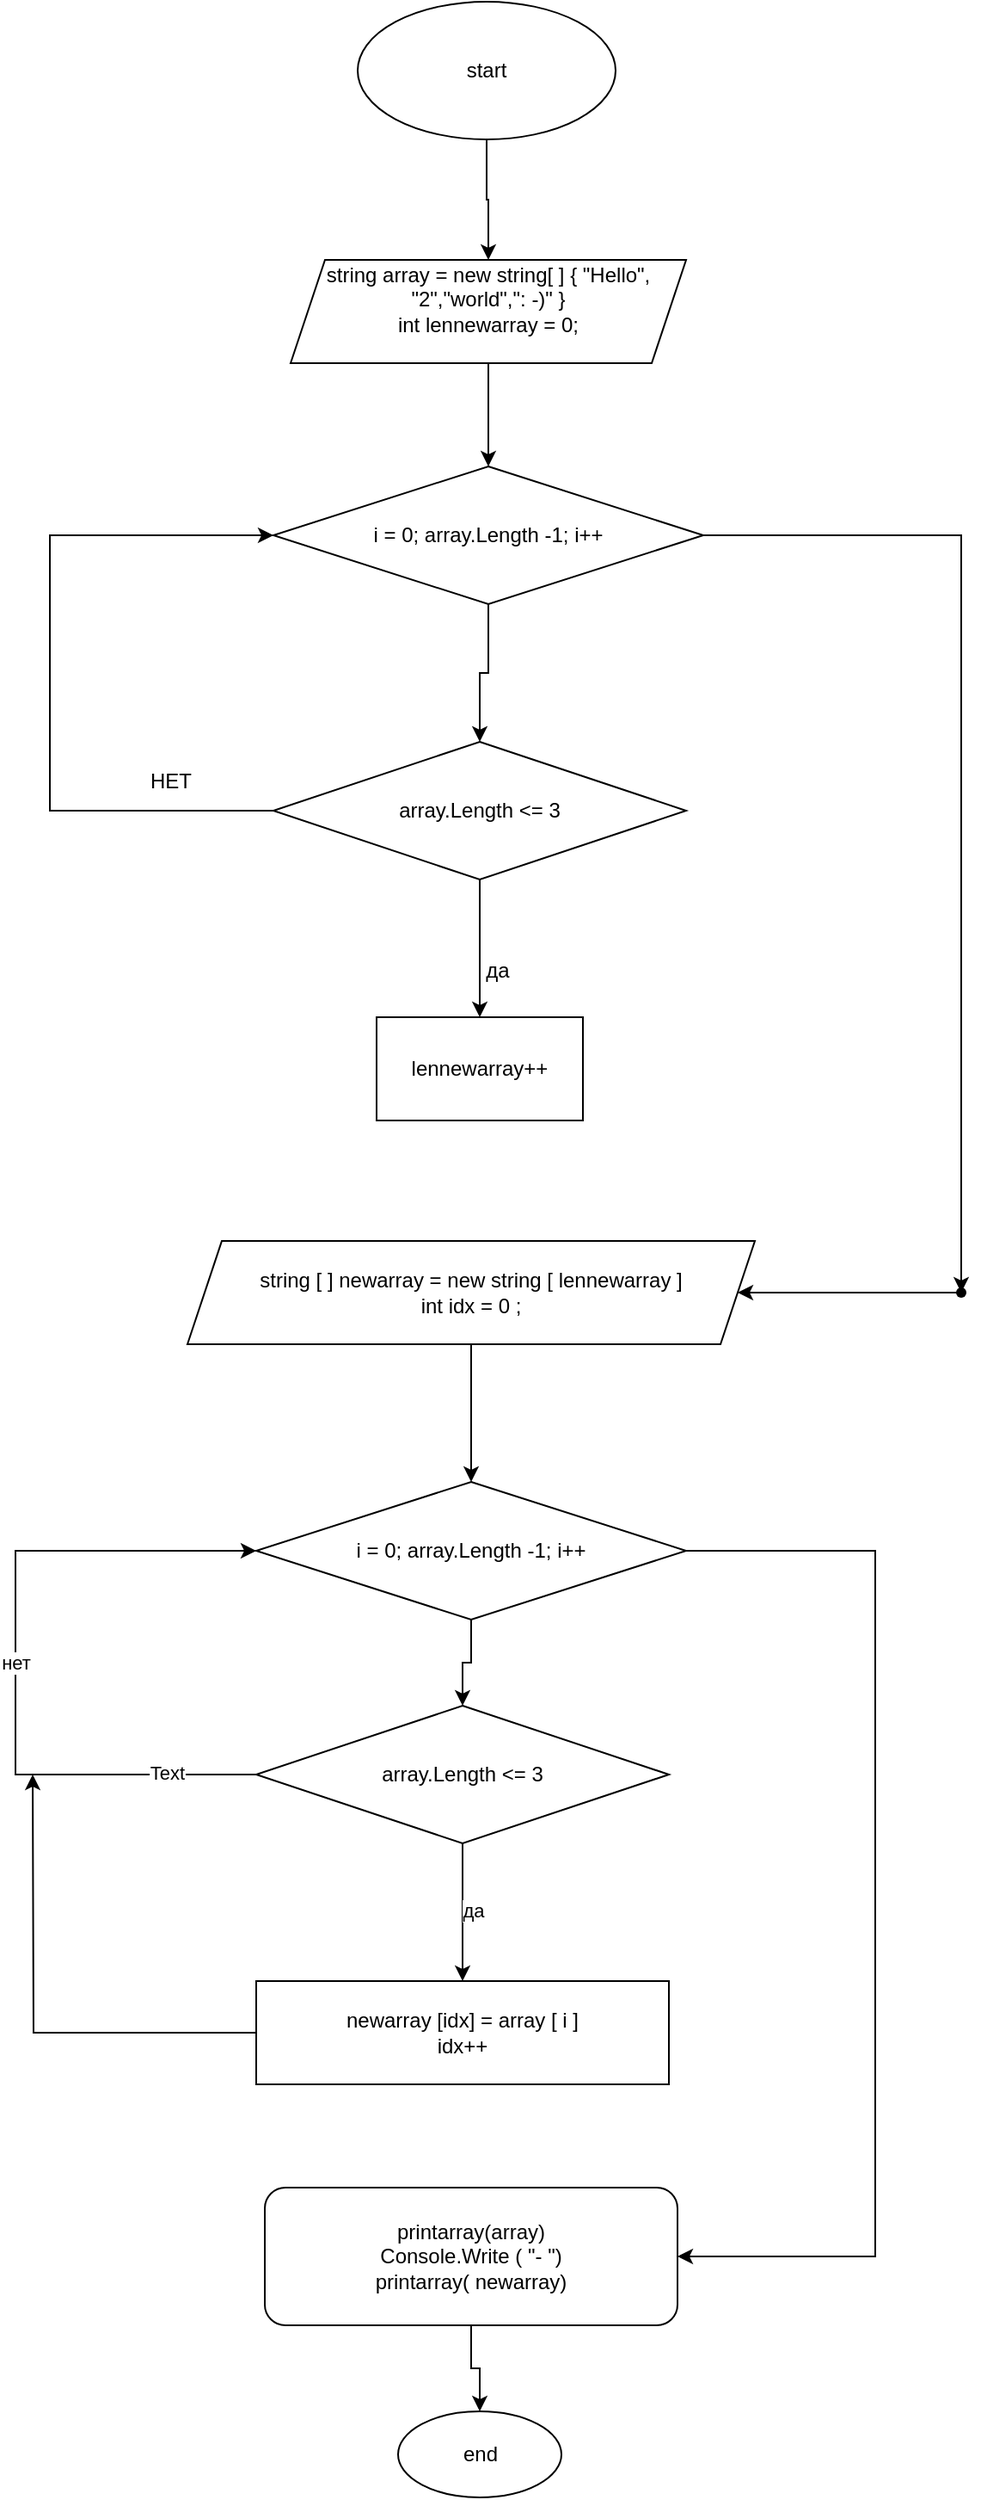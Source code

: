 <mxfile version="24.2.8" type="device">
  <diagram name="Страница — 1" id="KHtdy5aG5aZnECd_5ukc">
    <mxGraphModel dx="743" dy="492" grid="1" gridSize="10" guides="1" tooltips="1" connect="1" arrows="1" fold="1" page="1" pageScale="1" pageWidth="827" pageHeight="1169" math="0" shadow="0">
      <root>
        <mxCell id="0" />
        <mxCell id="1" parent="0" />
        <mxCell id="_wCKwTUo8taN-cNqjaSG-5" value="" style="edgeStyle=orthogonalEdgeStyle;rounded=0;orthogonalLoop=1;jettySize=auto;html=1;" edge="1" parent="1" source="cR8KWGqjFULd-DcAzDeY-1" target="_wCKwTUo8taN-cNqjaSG-4">
          <mxGeometry relative="1" as="geometry" />
        </mxCell>
        <mxCell id="cR8KWGqjFULd-DcAzDeY-1" value="start" style="ellipse;whiteSpace=wrap;html=1;" parent="1" vertex="1">
          <mxGeometry x="339" y="50" width="150" height="80" as="geometry" />
        </mxCell>
        <mxCell id="_wCKwTUo8taN-cNqjaSG-9" value="" style="edgeStyle=orthogonalEdgeStyle;rounded=0;orthogonalLoop=1;jettySize=auto;html=1;" edge="1" parent="1" source="_wCKwTUo8taN-cNqjaSG-4" target="_wCKwTUo8taN-cNqjaSG-8">
          <mxGeometry relative="1" as="geometry" />
        </mxCell>
        <mxCell id="_wCKwTUo8taN-cNqjaSG-4" value="string array = new string[ ] { &quot;Hello&quot;,&lt;div&gt;&quot;2&quot;,&quot;world&quot;,&quot;: -)&quot; }&lt;/div&gt;&lt;div&gt;int lennewarray = 0;&lt;br&gt;&lt;div&gt;&lt;br&gt;&lt;/div&gt;&lt;/div&gt;" style="shape=parallelogram;perimeter=parallelogramPerimeter;whiteSpace=wrap;html=1;fixedSize=1;" vertex="1" parent="1">
          <mxGeometry x="300" y="200" width="230" height="60" as="geometry" />
        </mxCell>
        <mxCell id="_wCKwTUo8taN-cNqjaSG-11" value="" style="edgeStyle=orthogonalEdgeStyle;rounded=0;orthogonalLoop=1;jettySize=auto;html=1;" edge="1" parent="1" source="_wCKwTUo8taN-cNqjaSG-8" target="_wCKwTUo8taN-cNqjaSG-10">
          <mxGeometry relative="1" as="geometry" />
        </mxCell>
        <mxCell id="_wCKwTUo8taN-cNqjaSG-23" value="" style="edgeStyle=orthogonalEdgeStyle;rounded=0;orthogonalLoop=1;jettySize=auto;html=1;" edge="1" parent="1" source="_wCKwTUo8taN-cNqjaSG-8" target="_wCKwTUo8taN-cNqjaSG-22">
          <mxGeometry relative="1" as="geometry" />
        </mxCell>
        <mxCell id="_wCKwTUo8taN-cNqjaSG-8" value="i = 0; array.Length -1; i++" style="rhombus;whiteSpace=wrap;html=1;" vertex="1" parent="1">
          <mxGeometry x="290" y="320" width="250" height="80" as="geometry" />
        </mxCell>
        <mxCell id="_wCKwTUo8taN-cNqjaSG-15" style="edgeStyle=orthogonalEdgeStyle;rounded=0;orthogonalLoop=1;jettySize=auto;html=1;entryX=0;entryY=0.5;entryDx=0;entryDy=0;" edge="1" parent="1" source="_wCKwTUo8taN-cNqjaSG-10" target="_wCKwTUo8taN-cNqjaSG-8">
          <mxGeometry relative="1" as="geometry">
            <mxPoint x="140" y="360" as="targetPoint" />
            <Array as="points">
              <mxPoint x="160" y="520" />
              <mxPoint x="160" y="360" />
            </Array>
          </mxGeometry>
        </mxCell>
        <mxCell id="_wCKwTUo8taN-cNqjaSG-19" value="" style="edgeStyle=orthogonalEdgeStyle;rounded=0;orthogonalLoop=1;jettySize=auto;html=1;" edge="1" parent="1" source="_wCKwTUo8taN-cNqjaSG-10" target="_wCKwTUo8taN-cNqjaSG-18">
          <mxGeometry relative="1" as="geometry" />
        </mxCell>
        <mxCell id="_wCKwTUo8taN-cNqjaSG-10" value="array.Length &amp;lt;= 3" style="rhombus;whiteSpace=wrap;html=1;" vertex="1" parent="1">
          <mxGeometry x="290" y="480" width="240" height="80" as="geometry" />
        </mxCell>
        <mxCell id="_wCKwTUo8taN-cNqjaSG-17" value="НЕТ" style="text;html=1;align=center;verticalAlign=middle;resizable=0;points=[];autosize=1;strokeColor=none;fillColor=none;" vertex="1" parent="1">
          <mxGeometry x="205" y="488" width="50" height="30" as="geometry" />
        </mxCell>
        <mxCell id="_wCKwTUo8taN-cNqjaSG-18" value="lennewarray++" style="rounded=0;whiteSpace=wrap;html=1;" vertex="1" parent="1">
          <mxGeometry x="350" y="640" width="120" height="60" as="geometry" />
        </mxCell>
        <mxCell id="_wCKwTUo8taN-cNqjaSG-20" value="да" style="text;html=1;align=center;verticalAlign=middle;resizable=0;points=[];autosize=1;strokeColor=none;fillColor=none;" vertex="1" parent="1">
          <mxGeometry x="400" y="598" width="40" height="30" as="geometry" />
        </mxCell>
        <mxCell id="_wCKwTUo8taN-cNqjaSG-27" value="" style="edgeStyle=orthogonalEdgeStyle;rounded=0;orthogonalLoop=1;jettySize=auto;html=1;" edge="1" parent="1" source="_wCKwTUo8taN-cNqjaSG-21">
          <mxGeometry relative="1" as="geometry">
            <mxPoint x="405" y="910" as="targetPoint" />
          </mxGeometry>
        </mxCell>
        <mxCell id="_wCKwTUo8taN-cNqjaSG-21" value="string [ ] newarray = new string [ lennewarray ]&lt;div&gt;int idx = 0 ;&lt;/div&gt;" style="shape=parallelogram;perimeter=parallelogramPerimeter;whiteSpace=wrap;html=1;fixedSize=1;" vertex="1" parent="1">
          <mxGeometry x="240" y="770" width="330" height="60" as="geometry" />
        </mxCell>
        <mxCell id="_wCKwTUo8taN-cNqjaSG-25" style="edgeStyle=orthogonalEdgeStyle;rounded=0;orthogonalLoop=1;jettySize=auto;html=1;entryX=1;entryY=0.5;entryDx=0;entryDy=0;" edge="1" parent="1" source="_wCKwTUo8taN-cNqjaSG-22" target="_wCKwTUo8taN-cNqjaSG-21">
          <mxGeometry relative="1" as="geometry" />
        </mxCell>
        <mxCell id="_wCKwTUo8taN-cNqjaSG-22" value="" style="shape=waypoint;sketch=0;size=6;pointerEvents=1;points=[];fillColor=default;resizable=0;rotatable=0;perimeter=centerPerimeter;snapToPoint=1;" vertex="1" parent="1">
          <mxGeometry x="680" y="790" width="20" height="20" as="geometry" />
        </mxCell>
        <mxCell id="_wCKwTUo8taN-cNqjaSG-32" value="" style="edgeStyle=orthogonalEdgeStyle;rounded=0;orthogonalLoop=1;jettySize=auto;html=1;" edge="1" parent="1" source="_wCKwTUo8taN-cNqjaSG-30" target="_wCKwTUo8taN-cNqjaSG-31">
          <mxGeometry relative="1" as="geometry" />
        </mxCell>
        <mxCell id="_wCKwTUo8taN-cNqjaSG-40" style="edgeStyle=orthogonalEdgeStyle;rounded=0;orthogonalLoop=1;jettySize=auto;html=1;entryX=1;entryY=0.5;entryDx=0;entryDy=0;" edge="1" parent="1" source="_wCKwTUo8taN-cNqjaSG-30" target="_wCKwTUo8taN-cNqjaSG-39">
          <mxGeometry relative="1" as="geometry">
            <mxPoint x="600" y="1360" as="targetPoint" />
            <Array as="points">
              <mxPoint x="640" y="950" />
              <mxPoint x="640" y="1360" />
            </Array>
          </mxGeometry>
        </mxCell>
        <mxCell id="_wCKwTUo8taN-cNqjaSG-30" value="i = 0; array.Length -1; i++" style="rhombus;whiteSpace=wrap;html=1;" vertex="1" parent="1">
          <mxGeometry x="280" y="910" width="250" height="80" as="geometry" />
        </mxCell>
        <mxCell id="_wCKwTUo8taN-cNqjaSG-33" value="нет" style="edgeStyle=orthogonalEdgeStyle;rounded=0;orthogonalLoop=1;jettySize=auto;html=1;entryX=0;entryY=0.5;entryDx=0;entryDy=0;" edge="1" parent="1" source="_wCKwTUo8taN-cNqjaSG-31" target="_wCKwTUo8taN-cNqjaSG-30">
          <mxGeometry relative="1" as="geometry">
            <mxPoint x="140" y="940" as="targetPoint" />
            <Array as="points">
              <mxPoint x="140" y="1080" />
              <mxPoint x="140" y="950" />
            </Array>
          </mxGeometry>
        </mxCell>
        <mxCell id="_wCKwTUo8taN-cNqjaSG-34" value="Text" style="edgeLabel;html=1;align=center;verticalAlign=middle;resizable=0;points=[];" vertex="1" connectable="0" parent="_wCKwTUo8taN-cNqjaSG-33">
          <mxGeometry x="-0.746" y="-1" relative="1" as="geometry">
            <mxPoint as="offset" />
          </mxGeometry>
        </mxCell>
        <mxCell id="_wCKwTUo8taN-cNqjaSG-36" value="" style="edgeStyle=orthogonalEdgeStyle;rounded=0;orthogonalLoop=1;jettySize=auto;html=1;" edge="1" parent="1" source="_wCKwTUo8taN-cNqjaSG-31" target="_wCKwTUo8taN-cNqjaSG-35">
          <mxGeometry relative="1" as="geometry" />
        </mxCell>
        <mxCell id="_wCKwTUo8taN-cNqjaSG-37" value="да" style="edgeLabel;html=1;align=center;verticalAlign=middle;resizable=0;points=[];" vertex="1" connectable="0" parent="_wCKwTUo8taN-cNqjaSG-36">
          <mxGeometry x="-0.025" y="6" relative="1" as="geometry">
            <mxPoint as="offset" />
          </mxGeometry>
        </mxCell>
        <mxCell id="_wCKwTUo8taN-cNqjaSG-31" value="array.Length &amp;lt;= 3" style="rhombus;whiteSpace=wrap;html=1;" vertex="1" parent="1">
          <mxGeometry x="280" y="1040" width="240" height="80" as="geometry" />
        </mxCell>
        <mxCell id="_wCKwTUo8taN-cNqjaSG-38" style="edgeStyle=orthogonalEdgeStyle;rounded=0;orthogonalLoop=1;jettySize=auto;html=1;" edge="1" parent="1" source="_wCKwTUo8taN-cNqjaSG-35">
          <mxGeometry relative="1" as="geometry">
            <mxPoint x="150" y="1080" as="targetPoint" />
          </mxGeometry>
        </mxCell>
        <mxCell id="_wCKwTUo8taN-cNqjaSG-35" value="newarray [idx] = array [ i ]&lt;div&gt;idx++&lt;/div&gt;" style="rounded=0;whiteSpace=wrap;html=1;" vertex="1" parent="1">
          <mxGeometry x="280" y="1200" width="240" height="60" as="geometry" />
        </mxCell>
        <mxCell id="_wCKwTUo8taN-cNqjaSG-42" value="" style="edgeStyle=orthogonalEdgeStyle;rounded=0;orthogonalLoop=1;jettySize=auto;html=1;" edge="1" parent="1" source="_wCKwTUo8taN-cNqjaSG-39" target="_wCKwTUo8taN-cNqjaSG-41">
          <mxGeometry relative="1" as="geometry" />
        </mxCell>
        <mxCell id="_wCKwTUo8taN-cNqjaSG-39" value="printarray(array)&lt;div&gt;Console.Write ( &quot;- &quot;)&lt;/div&gt;&lt;div&gt;printarray( newarray)&lt;/div&gt;" style="rounded=1;whiteSpace=wrap;html=1;" vertex="1" parent="1">
          <mxGeometry x="285" y="1320" width="240" height="80" as="geometry" />
        </mxCell>
        <mxCell id="_wCKwTUo8taN-cNqjaSG-41" value="end" style="ellipse;whiteSpace=wrap;html=1;" vertex="1" parent="1">
          <mxGeometry x="362.5" y="1450" width="95" height="50" as="geometry" />
        </mxCell>
      </root>
    </mxGraphModel>
  </diagram>
</mxfile>
